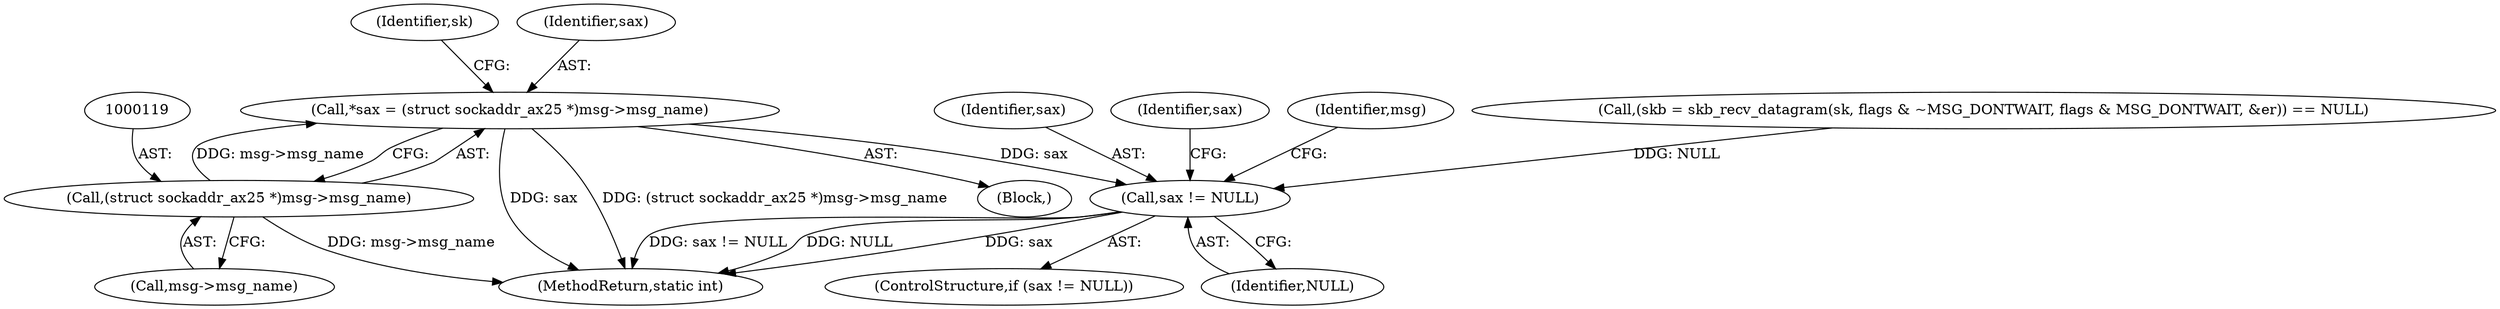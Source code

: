 digraph "0_linux_3ce5efad47b62c57a4f5c54248347085a750ce0e@pointer" {
"1000116" [label="(Call,*sax = (struct sockaddr_ax25 *)msg->msg_name)"];
"1000118" [label="(Call,(struct sockaddr_ax25 *)msg->msg_name)"];
"1000202" [label="(Call,sax != NULL)"];
"1000120" [label="(Call,msg->msg_name)"];
"1000204" [label="(Identifier,NULL)"];
"1000127" [label="(Identifier,sk)"];
"1000227" [label="(Identifier,msg)"];
"1000118" [label="(Call,(struct sockaddr_ax25 *)msg->msg_name)"];
"1000141" [label="(Call,(skb = skb_recv_datagram(sk, flags & ~MSG_DONTWAIT, flags & MSG_DONTWAIT, &er)) == NULL)"];
"1000108" [label="(Block,)"];
"1000201" [label="(ControlStructure,if (sax != NULL))"];
"1000202" [label="(Call,sax != NULL)"];
"1000239" [label="(MethodReturn,static int)"];
"1000117" [label="(Identifier,sax)"];
"1000203" [label="(Identifier,sax)"];
"1000207" [label="(Identifier,sax)"];
"1000116" [label="(Call,*sax = (struct sockaddr_ax25 *)msg->msg_name)"];
"1000116" -> "1000108"  [label="AST: "];
"1000116" -> "1000118"  [label="CFG: "];
"1000117" -> "1000116"  [label="AST: "];
"1000118" -> "1000116"  [label="AST: "];
"1000127" -> "1000116"  [label="CFG: "];
"1000116" -> "1000239"  [label="DDG: (struct sockaddr_ax25 *)msg->msg_name"];
"1000116" -> "1000239"  [label="DDG: sax"];
"1000118" -> "1000116"  [label="DDG: msg->msg_name"];
"1000116" -> "1000202"  [label="DDG: sax"];
"1000118" -> "1000120"  [label="CFG: "];
"1000119" -> "1000118"  [label="AST: "];
"1000120" -> "1000118"  [label="AST: "];
"1000118" -> "1000239"  [label="DDG: msg->msg_name"];
"1000202" -> "1000201"  [label="AST: "];
"1000202" -> "1000204"  [label="CFG: "];
"1000203" -> "1000202"  [label="AST: "];
"1000204" -> "1000202"  [label="AST: "];
"1000207" -> "1000202"  [label="CFG: "];
"1000227" -> "1000202"  [label="CFG: "];
"1000202" -> "1000239"  [label="DDG: sax"];
"1000202" -> "1000239"  [label="DDG: sax != NULL"];
"1000202" -> "1000239"  [label="DDG: NULL"];
"1000141" -> "1000202"  [label="DDG: NULL"];
}
